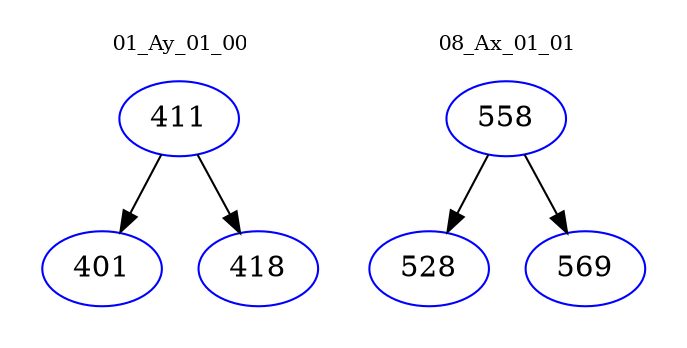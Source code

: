 digraph{
subgraph cluster_0 {
color = white
label = "01_Ay_01_00";
fontsize=10;
T0_411 [label="411", color="blue"]
T0_411 -> T0_401 [color="black"]
T0_401 [label="401", color="blue"]
T0_411 -> T0_418 [color="black"]
T0_418 [label="418", color="blue"]
}
subgraph cluster_1 {
color = white
label = "08_Ax_01_01";
fontsize=10;
T1_558 [label="558", color="blue"]
T1_558 -> T1_528 [color="black"]
T1_528 [label="528", color="blue"]
T1_558 -> T1_569 [color="black"]
T1_569 [label="569", color="blue"]
}
}
